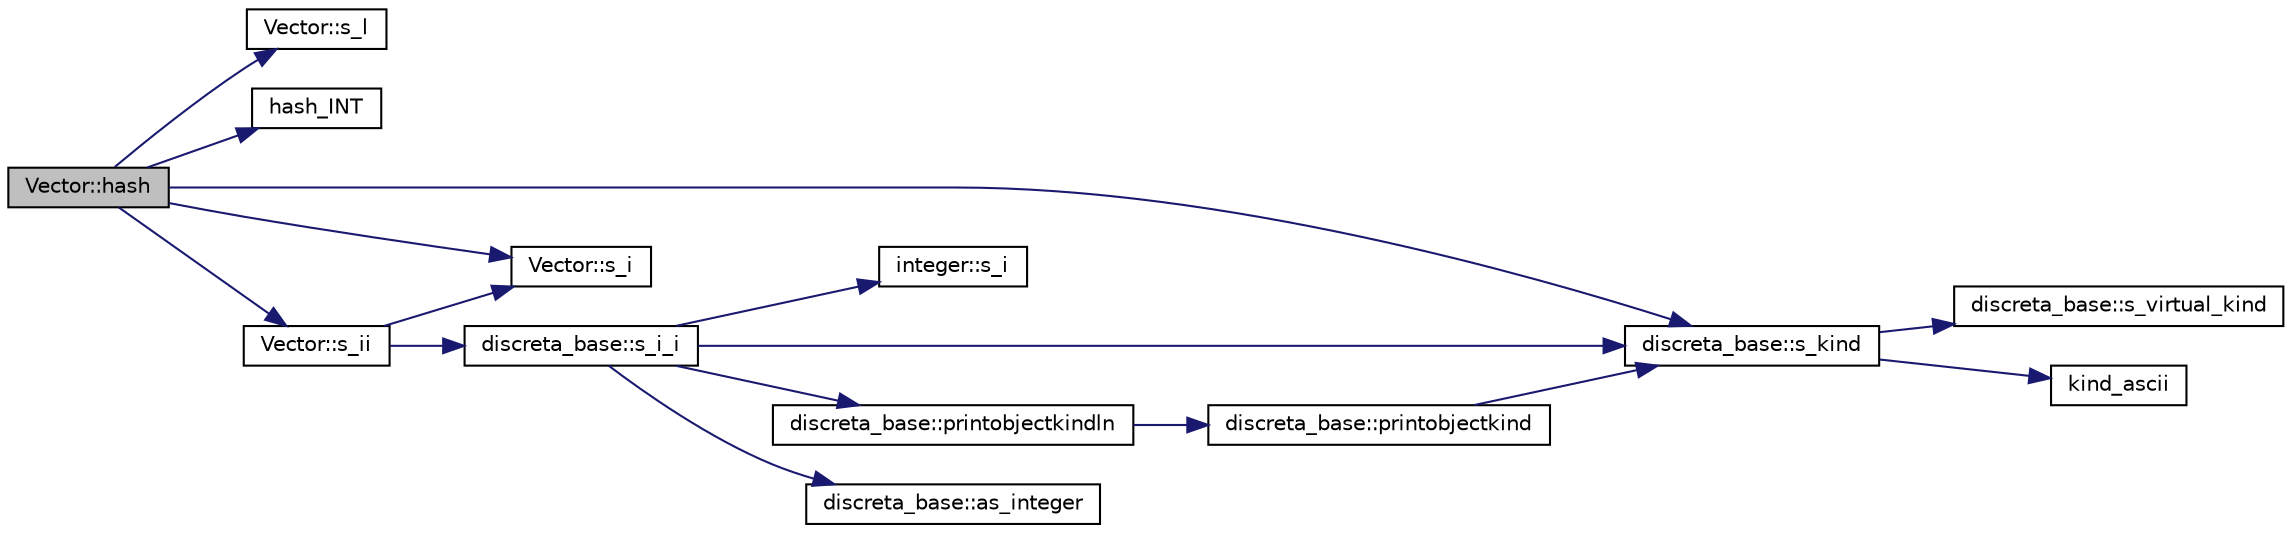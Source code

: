digraph "Vector::hash"
{
  edge [fontname="Helvetica",fontsize="10",labelfontname="Helvetica",labelfontsize="10"];
  node [fontname="Helvetica",fontsize="10",shape=record];
  rankdir="LR";
  Node2067 [label="Vector::hash",height=0.2,width=0.4,color="black", fillcolor="grey75", style="filled", fontcolor="black"];
  Node2067 -> Node2068 [color="midnightblue",fontsize="10",style="solid",fontname="Helvetica"];
  Node2068 [label="Vector::s_l",height=0.2,width=0.4,color="black", fillcolor="white", style="filled",URL="$d5/db2/class_vector.html#ad2dc082288f858d22a528832289e0704"];
  Node2067 -> Node2069 [color="midnightblue",fontsize="10",style="solid",fontname="Helvetica"];
  Node2069 [label="hash_INT",height=0.2,width=0.4,color="black", fillcolor="white", style="filled",URL="$d9/d60/discreta_8h.html#a5bcfc62557daf60e1d841ca1fcffda03"];
  Node2067 -> Node2070 [color="midnightblue",fontsize="10",style="solid",fontname="Helvetica"];
  Node2070 [label="Vector::s_i",height=0.2,width=0.4,color="black", fillcolor="white", style="filled",URL="$d5/db2/class_vector.html#a1c4fe1752523df8119f70dd550244871"];
  Node2067 -> Node2071 [color="midnightblue",fontsize="10",style="solid",fontname="Helvetica"];
  Node2071 [label="discreta_base::s_kind",height=0.2,width=0.4,color="black", fillcolor="white", style="filled",URL="$d7/d71/classdiscreta__base.html#a8a830025c74adbbc3362418a7c2ba157"];
  Node2071 -> Node2072 [color="midnightblue",fontsize="10",style="solid",fontname="Helvetica"];
  Node2072 [label="discreta_base::s_virtual_kind",height=0.2,width=0.4,color="black", fillcolor="white", style="filled",URL="$d7/d71/classdiscreta__base.html#a52778a6d6943a468be083d0785d418fb"];
  Node2071 -> Node2073 [color="midnightblue",fontsize="10",style="solid",fontname="Helvetica"];
  Node2073 [label="kind_ascii",height=0.2,width=0.4,color="black", fillcolor="white", style="filled",URL="$d9/d60/discreta_8h.html#ad0ce825a9f29bc6cec27e1b64cfe27bf"];
  Node2067 -> Node2074 [color="midnightblue",fontsize="10",style="solid",fontname="Helvetica"];
  Node2074 [label="Vector::s_ii",height=0.2,width=0.4,color="black", fillcolor="white", style="filled",URL="$d5/db2/class_vector.html#a75d4942cc7b9794717b4846c10520db8"];
  Node2074 -> Node2070 [color="midnightblue",fontsize="10",style="solid",fontname="Helvetica"];
  Node2074 -> Node2075 [color="midnightblue",fontsize="10",style="solid",fontname="Helvetica"];
  Node2075 [label="discreta_base::s_i_i",height=0.2,width=0.4,color="black", fillcolor="white", style="filled",URL="$d7/d71/classdiscreta__base.html#aadb92c01fbe69b3034b0214b33fbc735"];
  Node2075 -> Node2071 [color="midnightblue",fontsize="10",style="solid",fontname="Helvetica"];
  Node2075 -> Node2076 [color="midnightblue",fontsize="10",style="solid",fontname="Helvetica"];
  Node2076 [label="discreta_base::printobjectkindln",height=0.2,width=0.4,color="black", fillcolor="white", style="filled",URL="$d7/d71/classdiscreta__base.html#a677ccc8f392ebedde05e453f8cf59559"];
  Node2076 -> Node2077 [color="midnightblue",fontsize="10",style="solid",fontname="Helvetica"];
  Node2077 [label="discreta_base::printobjectkind",height=0.2,width=0.4,color="black", fillcolor="white", style="filled",URL="$d7/d71/classdiscreta__base.html#aa75a1314aa706909b029664944904231"];
  Node2077 -> Node2071 [color="midnightblue",fontsize="10",style="solid",fontname="Helvetica"];
  Node2075 -> Node2078 [color="midnightblue",fontsize="10",style="solid",fontname="Helvetica"];
  Node2078 [label="discreta_base::as_integer",height=0.2,width=0.4,color="black", fillcolor="white", style="filled",URL="$d7/d71/classdiscreta__base.html#a00d7691eaf874fd283d942692fe8dd26"];
  Node2075 -> Node2079 [color="midnightblue",fontsize="10",style="solid",fontname="Helvetica"];
  Node2079 [label="integer::s_i",height=0.2,width=0.4,color="black", fillcolor="white", style="filled",URL="$d0/de5/classinteger.html#adf28e9f94d4c844adaa950deeb80b904"];
}
